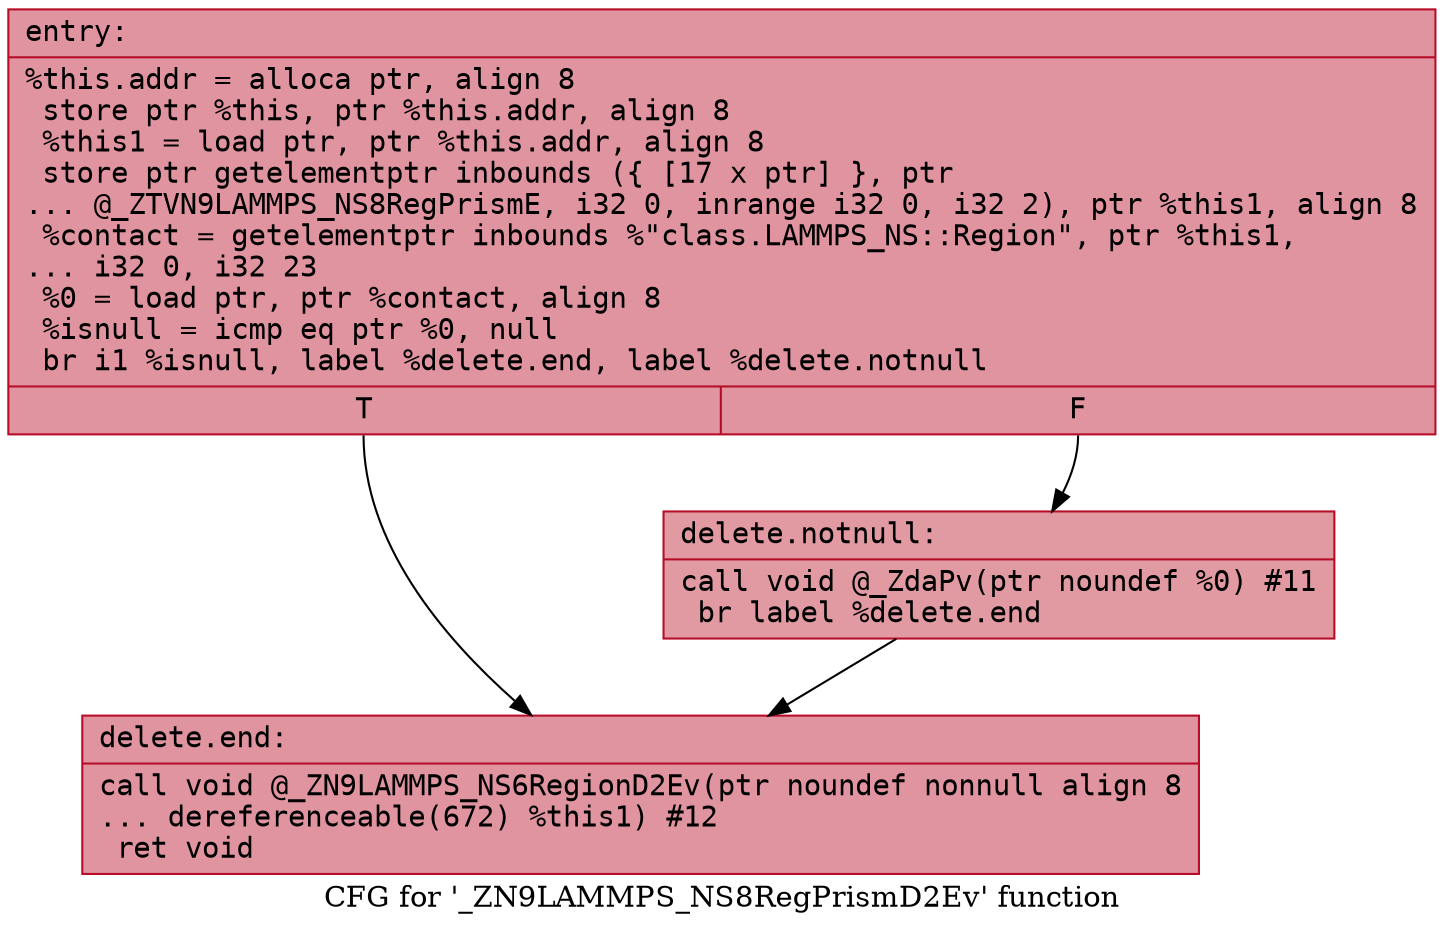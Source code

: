 digraph "CFG for '_ZN9LAMMPS_NS8RegPrismD2Ev' function" {
	label="CFG for '_ZN9LAMMPS_NS8RegPrismD2Ev' function";

	Node0x556ee2530ce0 [shape=record,color="#b70d28ff", style=filled, fillcolor="#b70d2870" fontname="Courier",label="{entry:\l|  %this.addr = alloca ptr, align 8\l  store ptr %this, ptr %this.addr, align 8\l  %this1 = load ptr, ptr %this.addr, align 8\l  store ptr getelementptr inbounds (\{ [17 x ptr] \}, ptr\l... @_ZTVN9LAMMPS_NS8RegPrismE, i32 0, inrange i32 0, i32 2), ptr %this1, align 8\l  %contact = getelementptr inbounds %\"class.LAMMPS_NS::Region\", ptr %this1,\l... i32 0, i32 23\l  %0 = load ptr, ptr %contact, align 8\l  %isnull = icmp eq ptr %0, null\l  br i1 %isnull, label %delete.end, label %delete.notnull\l|{<s0>T|<s1>F}}"];
	Node0x556ee2530ce0:s0 -> Node0x556ee25310e0[tooltip="entry -> delete.end\nProbability 37.50%" ];
	Node0x556ee2530ce0:s1 -> Node0x556ee2531130[tooltip="entry -> delete.notnull\nProbability 62.50%" ];
	Node0x556ee2531130 [shape=record,color="#b70d28ff", style=filled, fillcolor="#bb1b2c70" fontname="Courier",label="{delete.notnull:\l|  call void @_ZdaPv(ptr noundef %0) #11\l  br label %delete.end\l}"];
	Node0x556ee2531130 -> Node0x556ee25310e0[tooltip="delete.notnull -> delete.end\nProbability 100.00%" ];
	Node0x556ee25310e0 [shape=record,color="#b70d28ff", style=filled, fillcolor="#b70d2870" fontname="Courier",label="{delete.end:\l|  call void @_ZN9LAMMPS_NS6RegionD2Ev(ptr noundef nonnull align 8\l... dereferenceable(672) %this1) #12\l  ret void\l}"];
}
